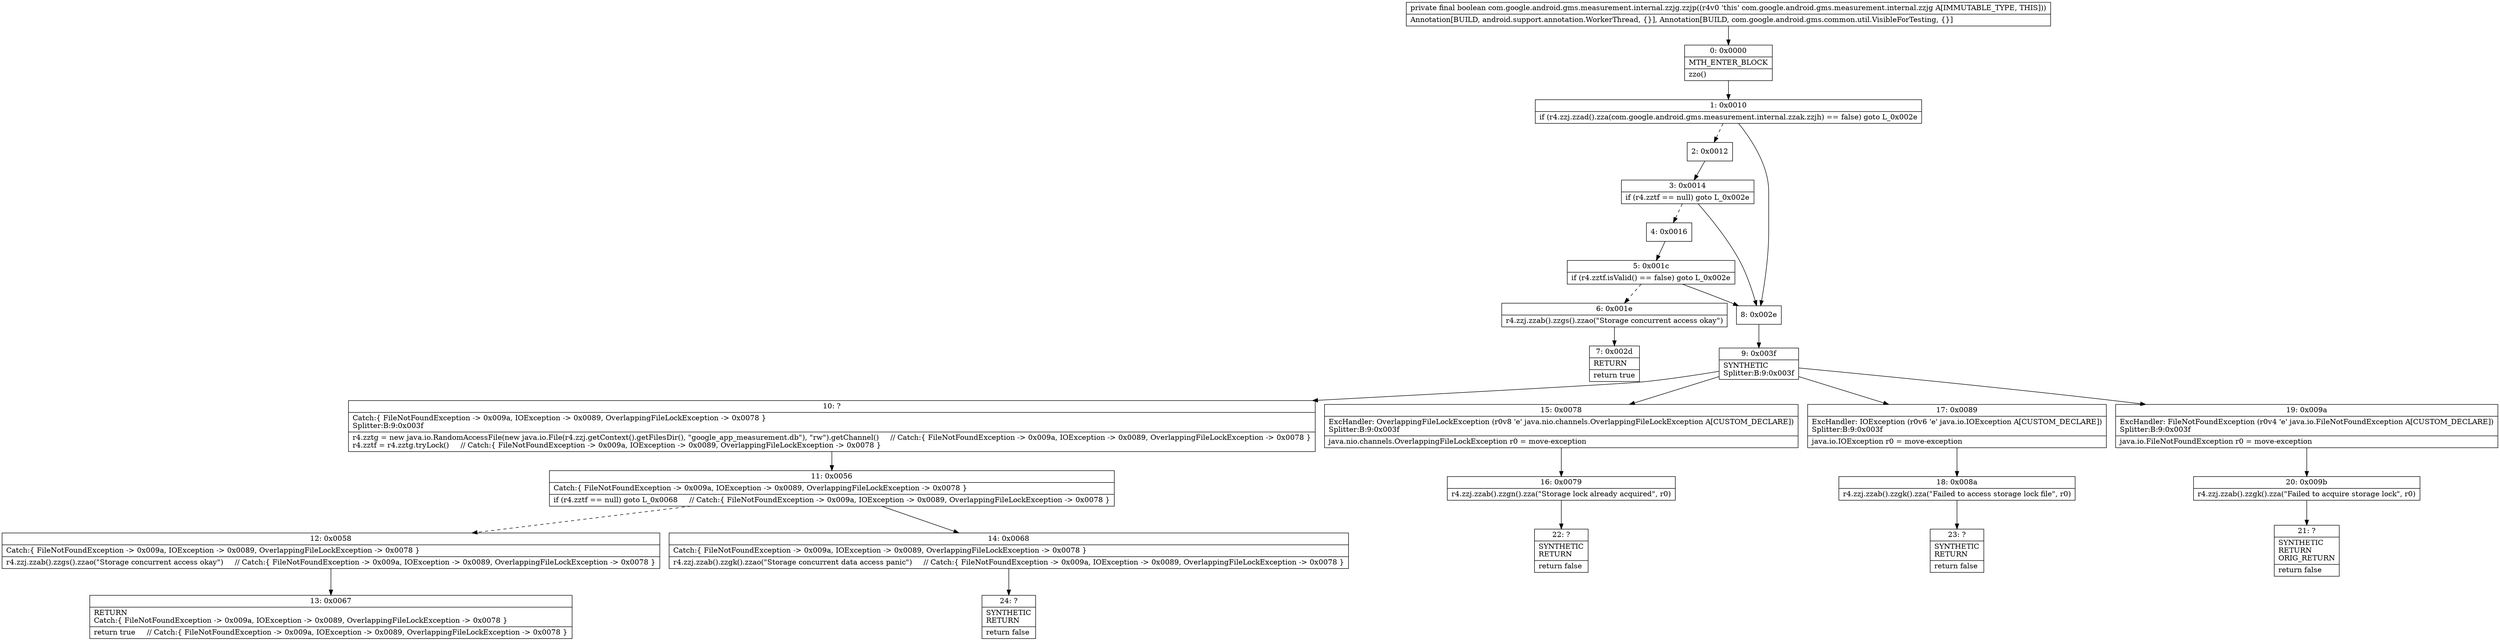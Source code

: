 digraph "CFG forcom.google.android.gms.measurement.internal.zzjg.zzjp()Z" {
Node_0 [shape=record,label="{0\:\ 0x0000|MTH_ENTER_BLOCK\l|zzo()\l}"];
Node_1 [shape=record,label="{1\:\ 0x0010|if (r4.zzj.zzad().zza(com.google.android.gms.measurement.internal.zzak.zzjh) == false) goto L_0x002e\l}"];
Node_2 [shape=record,label="{2\:\ 0x0012}"];
Node_3 [shape=record,label="{3\:\ 0x0014|if (r4.zztf == null) goto L_0x002e\l}"];
Node_4 [shape=record,label="{4\:\ 0x0016}"];
Node_5 [shape=record,label="{5\:\ 0x001c|if (r4.zztf.isValid() == false) goto L_0x002e\l}"];
Node_6 [shape=record,label="{6\:\ 0x001e|r4.zzj.zzab().zzgs().zzao(\"Storage concurrent access okay\")\l}"];
Node_7 [shape=record,label="{7\:\ 0x002d|RETURN\l|return true\l}"];
Node_8 [shape=record,label="{8\:\ 0x002e}"];
Node_9 [shape=record,label="{9\:\ 0x003f|SYNTHETIC\lSplitter:B:9:0x003f\l}"];
Node_10 [shape=record,label="{10\:\ ?|Catch:\{ FileNotFoundException \-\> 0x009a, IOException \-\> 0x0089, OverlappingFileLockException \-\> 0x0078 \}\lSplitter:B:9:0x003f\l|r4.zztg = new java.io.RandomAccessFile(new java.io.File(r4.zzj.getContext().getFilesDir(), \"google_app_measurement.db\"), \"rw\").getChannel()     \/\/ Catch:\{ FileNotFoundException \-\> 0x009a, IOException \-\> 0x0089, OverlappingFileLockException \-\> 0x0078 \}\lr4.zztf = r4.zztg.tryLock()     \/\/ Catch:\{ FileNotFoundException \-\> 0x009a, IOException \-\> 0x0089, OverlappingFileLockException \-\> 0x0078 \}\l}"];
Node_11 [shape=record,label="{11\:\ 0x0056|Catch:\{ FileNotFoundException \-\> 0x009a, IOException \-\> 0x0089, OverlappingFileLockException \-\> 0x0078 \}\l|if (r4.zztf == null) goto L_0x0068     \/\/ Catch:\{ FileNotFoundException \-\> 0x009a, IOException \-\> 0x0089, OverlappingFileLockException \-\> 0x0078 \}\l}"];
Node_12 [shape=record,label="{12\:\ 0x0058|Catch:\{ FileNotFoundException \-\> 0x009a, IOException \-\> 0x0089, OverlappingFileLockException \-\> 0x0078 \}\l|r4.zzj.zzab().zzgs().zzao(\"Storage concurrent access okay\")     \/\/ Catch:\{ FileNotFoundException \-\> 0x009a, IOException \-\> 0x0089, OverlappingFileLockException \-\> 0x0078 \}\l}"];
Node_13 [shape=record,label="{13\:\ 0x0067|RETURN\lCatch:\{ FileNotFoundException \-\> 0x009a, IOException \-\> 0x0089, OverlappingFileLockException \-\> 0x0078 \}\l|return true     \/\/ Catch:\{ FileNotFoundException \-\> 0x009a, IOException \-\> 0x0089, OverlappingFileLockException \-\> 0x0078 \}\l}"];
Node_14 [shape=record,label="{14\:\ 0x0068|Catch:\{ FileNotFoundException \-\> 0x009a, IOException \-\> 0x0089, OverlappingFileLockException \-\> 0x0078 \}\l|r4.zzj.zzab().zzgk().zzao(\"Storage concurrent data access panic\")     \/\/ Catch:\{ FileNotFoundException \-\> 0x009a, IOException \-\> 0x0089, OverlappingFileLockException \-\> 0x0078 \}\l}"];
Node_15 [shape=record,label="{15\:\ 0x0078|ExcHandler: OverlappingFileLockException (r0v8 'e' java.nio.channels.OverlappingFileLockException A[CUSTOM_DECLARE])\lSplitter:B:9:0x003f\l|java.nio.channels.OverlappingFileLockException r0 = move\-exception\l}"];
Node_16 [shape=record,label="{16\:\ 0x0079|r4.zzj.zzab().zzgn().zza(\"Storage lock already acquired\", r0)\l}"];
Node_17 [shape=record,label="{17\:\ 0x0089|ExcHandler: IOException (r0v6 'e' java.io.IOException A[CUSTOM_DECLARE])\lSplitter:B:9:0x003f\l|java.io.IOException r0 = move\-exception\l}"];
Node_18 [shape=record,label="{18\:\ 0x008a|r4.zzj.zzab().zzgk().zza(\"Failed to access storage lock file\", r0)\l}"];
Node_19 [shape=record,label="{19\:\ 0x009a|ExcHandler: FileNotFoundException (r0v4 'e' java.io.FileNotFoundException A[CUSTOM_DECLARE])\lSplitter:B:9:0x003f\l|java.io.FileNotFoundException r0 = move\-exception\l}"];
Node_20 [shape=record,label="{20\:\ 0x009b|r4.zzj.zzab().zzgk().zza(\"Failed to acquire storage lock\", r0)\l}"];
Node_21 [shape=record,label="{21\:\ ?|SYNTHETIC\lRETURN\lORIG_RETURN\l|return false\l}"];
Node_22 [shape=record,label="{22\:\ ?|SYNTHETIC\lRETURN\l|return false\l}"];
Node_23 [shape=record,label="{23\:\ ?|SYNTHETIC\lRETURN\l|return false\l}"];
Node_24 [shape=record,label="{24\:\ ?|SYNTHETIC\lRETURN\l|return false\l}"];
MethodNode[shape=record,label="{private final boolean com.google.android.gms.measurement.internal.zzjg.zzjp((r4v0 'this' com.google.android.gms.measurement.internal.zzjg A[IMMUTABLE_TYPE, THIS]))  | Annotation[BUILD, android.support.annotation.WorkerThread, \{\}], Annotation[BUILD, com.google.android.gms.common.util.VisibleForTesting, \{\}]\l}"];
MethodNode -> Node_0;
Node_0 -> Node_1;
Node_1 -> Node_2[style=dashed];
Node_1 -> Node_8;
Node_2 -> Node_3;
Node_3 -> Node_4[style=dashed];
Node_3 -> Node_8;
Node_4 -> Node_5;
Node_5 -> Node_6[style=dashed];
Node_5 -> Node_8;
Node_6 -> Node_7;
Node_8 -> Node_9;
Node_9 -> Node_10;
Node_9 -> Node_19;
Node_9 -> Node_17;
Node_9 -> Node_15;
Node_10 -> Node_11;
Node_11 -> Node_12[style=dashed];
Node_11 -> Node_14;
Node_12 -> Node_13;
Node_14 -> Node_24;
Node_15 -> Node_16;
Node_16 -> Node_22;
Node_17 -> Node_18;
Node_18 -> Node_23;
Node_19 -> Node_20;
Node_20 -> Node_21;
}

